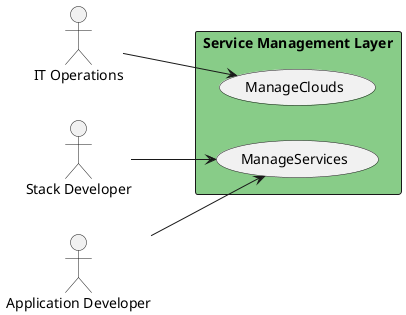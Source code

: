 @startuml

left to right direction
Actor "IT Operations" as ITOperations
Actor "Stack Developer" as StackDeveloper
Actor "Application Developer" as ApplicationDeveloper


rectangle "Service Management Layer" #88cc88 {
usecase "ManageClouds" as ManageClouds
    ITOperations --> ManageClouds
    usecase "ManageServices" as ManageServices
    StackDeveloper --> ManageServices
    ApplicationDeveloper --> ManageServices
    }


@enduml
